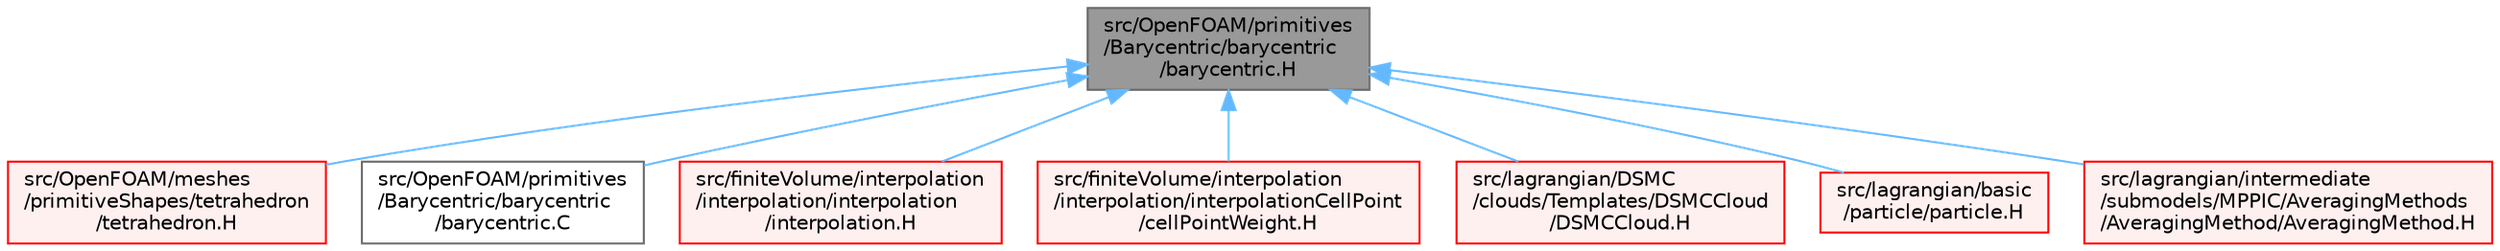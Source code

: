 digraph "src/OpenFOAM/primitives/Barycentric/barycentric/barycentric.H"
{
 // LATEX_PDF_SIZE
  bgcolor="transparent";
  edge [fontname=Helvetica,fontsize=10,labelfontname=Helvetica,labelfontsize=10];
  node [fontname=Helvetica,fontsize=10,shape=box,height=0.2,width=0.4];
  Node1 [id="Node000001",label="src/OpenFOAM/primitives\l/Barycentric/barycentric\l/barycentric.H",height=0.2,width=0.4,color="gray40", fillcolor="grey60", style="filled", fontcolor="black",tooltip=" "];
  Node1 -> Node2 [id="edge1_Node000001_Node000002",dir="back",color="steelblue1",style="solid",tooltip=" "];
  Node2 [id="Node000002",label="src/OpenFOAM/meshes\l/primitiveShapes/tetrahedron\l/tetrahedron.H",height=0.2,width=0.4,color="red", fillcolor="#FFF0F0", style="filled",URL="$tetrahedron_8H.html",tooltip=" "];
  Node1 -> Node378 [id="edge2_Node000001_Node000378",dir="back",color="steelblue1",style="solid",tooltip=" "];
  Node378 [id="Node000378",label="src/OpenFOAM/primitives\l/Barycentric/barycentric\l/barycentric.C",height=0.2,width=0.4,color="grey40", fillcolor="white", style="filled",URL="$barycentric_8C.html",tooltip=" "];
  Node1 -> Node215 [id="edge3_Node000001_Node000215",dir="back",color="steelblue1",style="solid",tooltip=" "];
  Node215 [id="Node000215",label="src/finiteVolume/interpolation\l/interpolation/interpolation\l/interpolation.H",height=0.2,width=0.4,color="red", fillcolor="#FFF0F0", style="filled",URL="$interpolation_8H.html",tooltip=" "];
  Node1 -> Node379 [id="edge4_Node000001_Node000379",dir="back",color="steelblue1",style="solid",tooltip=" "];
  Node379 [id="Node000379",label="src/finiteVolume/interpolation\l/interpolation/interpolationCellPoint\l/cellPointWeight.H",height=0.2,width=0.4,color="red", fillcolor="#FFF0F0", style="filled",URL="$cellPointWeight_8H.html",tooltip=" "];
  Node1 -> Node382 [id="edge5_Node000001_Node000382",dir="back",color="steelblue1",style="solid",tooltip=" "];
  Node382 [id="Node000382",label="src/lagrangian/DSMC\l/clouds/Templates/DSMCCloud\l/DSMCCloud.H",height=0.2,width=0.4,color="red", fillcolor="#FFF0F0", style="filled",URL="$DSMCCloud_8H.html",tooltip=" "];
  Node1 -> Node42 [id="edge6_Node000001_Node000042",dir="back",color="steelblue1",style="solid",tooltip=" "];
  Node42 [id="Node000042",label="src/lagrangian/basic\l/particle/particle.H",height=0.2,width=0.4,color="red", fillcolor="#FFF0F0", style="filled",URL="$particle_8H.html",tooltip=" "];
  Node1 -> Node383 [id="edge7_Node000001_Node000383",dir="back",color="steelblue1",style="solid",tooltip=" "];
  Node383 [id="Node000383",label="src/lagrangian/intermediate\l/submodels/MPPIC/AveragingMethods\l/AveragingMethod/AveragingMethod.H",height=0.2,width=0.4,color="red", fillcolor="#FFF0F0", style="filled",URL="$AveragingMethod_8H.html",tooltip=" "];
}
